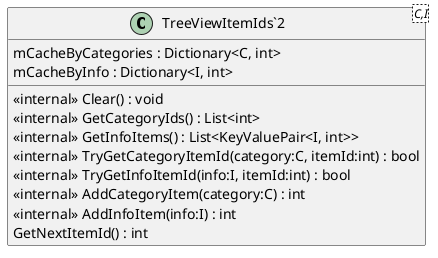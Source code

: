 @startuml
class "TreeViewItemIds`2"<C,I> {
    <<internal>> Clear() : void
    <<internal>> GetCategoryIds() : List<int>
    <<internal>> GetInfoItems() : List<KeyValuePair<I, int>>
    <<internal>> TryGetCategoryItemId(category:C, itemId:int) : bool
    <<internal>> TryGetInfoItemId(info:I, itemId:int) : bool
    <<internal>> AddCategoryItem(category:C) : int
    <<internal>> AddInfoItem(info:I) : int
    GetNextItemId() : int
    mCacheByCategories : Dictionary<C, int>
    mCacheByInfo : Dictionary<I, int>
}
@enduml
